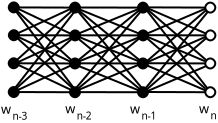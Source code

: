 <?xml version="1.0" encoding="UTF-8"?>
<dia:diagram xmlns:dia="http://www.lysator.liu.se/~alla/dia/">
  <dia:layer name="Background" visible="true" connectable="true" active="true">
    <dia:group>
      <dia:attribute name="meta">
        <dia:composite type="dict"/>
      </dia:attribute>
      <dia:attribute name="matrix"/>
      <dia:object type="Standard - Text" version="1" id="O0">
        <dia:attribute name="obj_pos">
          <dia:point val="10.178,5.492"/>
        </dia:attribute>
        <dia:attribute name="obj_bb">
          <dia:rectangle val="10.178,4.898;10.7,5.643"/>
        </dia:attribute>
        <dia:attribute name="text">
          <dia:composite type="text">
            <dia:attribute name="string">
              <dia:string>#w#</dia:string>
            </dia:attribute>
            <dia:attribute name="font">
              <dia:font family="sans" style="0" name="Helvetica"/>
            </dia:attribute>
            <dia:attribute name="height">
              <dia:real val="0.8"/>
            </dia:attribute>
            <dia:attribute name="pos">
              <dia:point val="10.178,5.492"/>
            </dia:attribute>
            <dia:attribute name="color">
              <dia:color val="#000000ff"/>
            </dia:attribute>
            <dia:attribute name="alignment">
              <dia:enum val="0"/>
            </dia:attribute>
          </dia:composite>
        </dia:attribute>
        <dia:attribute name="valign">
          <dia:enum val="3"/>
        </dia:attribute>
      </dia:object>
      <dia:object type="Standard - Text" version="1" id="O1">
        <dia:attribute name="obj_pos">
          <dia:point val="10.752,5.792"/>
        </dia:attribute>
        <dia:attribute name="obj_bb">
          <dia:rectangle val="10.752,5.321;11.58,5.912"/>
        </dia:attribute>
        <dia:attribute name="text">
          <dia:composite type="text">
            <dia:attribute name="string">
              <dia:string>#n-2#</dia:string>
            </dia:attribute>
            <dia:attribute name="font">
              <dia:font family="sans" style="0" name="Helvetica"/>
            </dia:attribute>
            <dia:attribute name="height">
              <dia:real val="0.635"/>
            </dia:attribute>
            <dia:attribute name="pos">
              <dia:point val="10.752,5.792"/>
            </dia:attribute>
            <dia:attribute name="color">
              <dia:color val="#000000ff"/>
            </dia:attribute>
            <dia:attribute name="alignment">
              <dia:enum val="0"/>
            </dia:attribute>
          </dia:composite>
        </dia:attribute>
        <dia:attribute name="valign">
          <dia:enum val="3"/>
        </dia:attribute>
      </dia:object>
    </dia:group>
    <dia:group>
      <dia:attribute name="meta">
        <dia:composite type="dict"/>
      </dia:attribute>
      <dia:attribute name="matrix"/>
      <dia:object type="Standard - Text" version="1" id="O2">
        <dia:attribute name="obj_pos">
          <dia:point val="6.963,5.509"/>
        </dia:attribute>
        <dia:attribute name="obj_bb">
          <dia:rectangle val="6.963,4.915;7.485,5.66"/>
        </dia:attribute>
        <dia:attribute name="text">
          <dia:composite type="text">
            <dia:attribute name="string">
              <dia:string>#w#</dia:string>
            </dia:attribute>
            <dia:attribute name="font">
              <dia:font family="sans" style="0" name="Helvetica"/>
            </dia:attribute>
            <dia:attribute name="height">
              <dia:real val="0.8"/>
            </dia:attribute>
            <dia:attribute name="pos">
              <dia:point val="6.963,5.509"/>
            </dia:attribute>
            <dia:attribute name="color">
              <dia:color val="#000000ff"/>
            </dia:attribute>
            <dia:attribute name="alignment">
              <dia:enum val="0"/>
            </dia:attribute>
          </dia:composite>
        </dia:attribute>
        <dia:attribute name="valign">
          <dia:enum val="3"/>
        </dia:attribute>
      </dia:object>
      <dia:object type="Standard - Text" version="1" id="O3">
        <dia:attribute name="obj_pos">
          <dia:point val="7.537,5.809"/>
        </dia:attribute>
        <dia:attribute name="obj_bb">
          <dia:rectangle val="7.537,5.337;8.365,5.928"/>
        </dia:attribute>
        <dia:attribute name="text">
          <dia:composite type="text">
            <dia:attribute name="string">
              <dia:string>#n-3#</dia:string>
            </dia:attribute>
            <dia:attribute name="font">
              <dia:font family="sans" style="0" name="Helvetica"/>
            </dia:attribute>
            <dia:attribute name="height">
              <dia:real val="0.635"/>
            </dia:attribute>
            <dia:attribute name="pos">
              <dia:point val="7.537,5.809"/>
            </dia:attribute>
            <dia:attribute name="color">
              <dia:color val="#000000ff"/>
            </dia:attribute>
            <dia:attribute name="alignment">
              <dia:enum val="0"/>
            </dia:attribute>
          </dia:composite>
        </dia:attribute>
        <dia:attribute name="valign">
          <dia:enum val="3"/>
        </dia:attribute>
      </dia:object>
    </dia:group>
    <dia:group>
      <dia:attribute name="meta">
        <dia:composite type="dict"/>
      </dia:attribute>
      <dia:attribute name="matrix"/>
      <dia:object type="Standard - Text" version="1" id="O4">
        <dia:attribute name="obj_pos">
          <dia:point val="13.41,5.502"/>
        </dia:attribute>
        <dia:attribute name="obj_bb">
          <dia:rectangle val="13.41,4.908;13.932,5.653"/>
        </dia:attribute>
        <dia:attribute name="text">
          <dia:composite type="text">
            <dia:attribute name="string">
              <dia:string>#w#</dia:string>
            </dia:attribute>
            <dia:attribute name="font">
              <dia:font family="sans" style="0" name="Helvetica"/>
            </dia:attribute>
            <dia:attribute name="height">
              <dia:real val="0.8"/>
            </dia:attribute>
            <dia:attribute name="pos">
              <dia:point val="13.41,5.502"/>
            </dia:attribute>
            <dia:attribute name="color">
              <dia:color val="#000000ff"/>
            </dia:attribute>
            <dia:attribute name="alignment">
              <dia:enum val="0"/>
            </dia:attribute>
          </dia:composite>
        </dia:attribute>
        <dia:attribute name="valign">
          <dia:enum val="3"/>
        </dia:attribute>
      </dia:object>
      <dia:object type="Standard - Text" version="1" id="O5">
        <dia:attribute name="obj_pos">
          <dia:point val="13.985,5.802"/>
        </dia:attribute>
        <dia:attribute name="obj_bb">
          <dia:rectangle val="13.985,5.331;14.812,5.922"/>
        </dia:attribute>
        <dia:attribute name="text">
          <dia:composite type="text">
            <dia:attribute name="string">
              <dia:string>#n-1#</dia:string>
            </dia:attribute>
            <dia:attribute name="font">
              <dia:font family="sans" style="0" name="Helvetica"/>
            </dia:attribute>
            <dia:attribute name="height">
              <dia:real val="0.635"/>
            </dia:attribute>
            <dia:attribute name="pos">
              <dia:point val="13.985,5.802"/>
            </dia:attribute>
            <dia:attribute name="color">
              <dia:color val="#000000ff"/>
            </dia:attribute>
            <dia:attribute name="alignment">
              <dia:enum val="0"/>
            </dia:attribute>
          </dia:composite>
        </dia:attribute>
        <dia:attribute name="valign">
          <dia:enum val="3"/>
        </dia:attribute>
      </dia:object>
    </dia:group>
    <dia:group>
      <dia:attribute name="meta">
        <dia:composite type="dict"/>
      </dia:attribute>
      <dia:attribute name="matrix"/>
      <dia:object type="Standard - Text" version="1" id="O6">
        <dia:attribute name="obj_pos">
          <dia:point val="16.867,5.487"/>
        </dia:attribute>
        <dia:attribute name="obj_bb">
          <dia:rectangle val="16.867,4.893;17.39,5.638"/>
        </dia:attribute>
        <dia:attribute name="text">
          <dia:composite type="text">
            <dia:attribute name="string">
              <dia:string>#w#</dia:string>
            </dia:attribute>
            <dia:attribute name="font">
              <dia:font family="sans" style="0" name="Helvetica"/>
            </dia:attribute>
            <dia:attribute name="height">
              <dia:real val="0.8"/>
            </dia:attribute>
            <dia:attribute name="pos">
              <dia:point val="16.867,5.487"/>
            </dia:attribute>
            <dia:attribute name="color">
              <dia:color val="#000000ff"/>
            </dia:attribute>
            <dia:attribute name="alignment">
              <dia:enum val="0"/>
            </dia:attribute>
          </dia:composite>
        </dia:attribute>
        <dia:attribute name="valign">
          <dia:enum val="3"/>
        </dia:attribute>
      </dia:object>
      <dia:object type="Standard - Text" version="1" id="O7">
        <dia:attribute name="obj_pos">
          <dia:point val="17.442,5.787"/>
        </dia:attribute>
        <dia:attribute name="obj_bb">
          <dia:rectangle val="17.442,5.316;17.765,5.907"/>
        </dia:attribute>
        <dia:attribute name="text">
          <dia:composite type="text">
            <dia:attribute name="string">
              <dia:string>#n#</dia:string>
            </dia:attribute>
            <dia:attribute name="font">
              <dia:font family="sans" style="0" name="Helvetica"/>
            </dia:attribute>
            <dia:attribute name="height">
              <dia:real val="0.635"/>
            </dia:attribute>
            <dia:attribute name="pos">
              <dia:point val="17.442,5.787"/>
            </dia:attribute>
            <dia:attribute name="color">
              <dia:color val="#000000ff"/>
            </dia:attribute>
            <dia:attribute name="alignment">
              <dia:enum val="0"/>
            </dia:attribute>
          </dia:composite>
        </dia:attribute>
        <dia:attribute name="valign">
          <dia:enum val="3"/>
        </dia:attribute>
      </dia:object>
    </dia:group>
    <dia:group>
      <dia:attribute name="meta">
        <dia:composite type="dict"/>
      </dia:attribute>
      <dia:attribute name="matrix"/>
      <dia:object type="Standard - Line" version="0" id="O8">
        <dia:attribute name="obj_pos">
          <dia:point val="7.35,4.425"/>
        </dia:attribute>
        <dia:attribute name="obj_bb">
          <dia:rectangle val="7.279,4.105;10.983,4.756"/>
        </dia:attribute>
        <dia:attribute name="conn_endpoints">
          <dia:point val="7.35,4.425"/>
          <dia:point val="10.912,4.436"/>
        </dia:attribute>
        <dia:attribute name="numcp">
          <dia:int val="1"/>
        </dia:attribute>
        <dia:attribute name="start_arrow">
          <dia:enum val="8"/>
        </dia:attribute>
        <dia:attribute name="start_arrow_length">
          <dia:real val="0.5"/>
        </dia:attribute>
        <dia:attribute name="start_arrow_width">
          <dia:real val="0.5"/>
        </dia:attribute>
        <dia:attribute name="end_arrow">
          <dia:enum val="8"/>
        </dia:attribute>
        <dia:attribute name="end_arrow_length">
          <dia:real val="0.5"/>
        </dia:attribute>
        <dia:attribute name="end_arrow_width">
          <dia:real val="0.5"/>
        </dia:attribute>
      </dia:object>
      <dia:object type="Standard - Line" version="0" id="O9">
        <dia:attribute name="obj_pos">
          <dia:point val="10.763,4.43"/>
        </dia:attribute>
        <dia:attribute name="obj_bb">
          <dia:rectangle val="10.713,4.115;14.383,4.756"/>
        </dia:attribute>
        <dia:attribute name="conn_endpoints">
          <dia:point val="10.763,4.43"/>
          <dia:point val="14.312,4.436"/>
        </dia:attribute>
        <dia:attribute name="numcp">
          <dia:int val="1"/>
        </dia:attribute>
        <dia:attribute name="end_arrow">
          <dia:enum val="8"/>
        </dia:attribute>
        <dia:attribute name="end_arrow_length">
          <dia:real val="0.5"/>
        </dia:attribute>
        <dia:attribute name="end_arrow_width">
          <dia:real val="0.5"/>
        </dia:attribute>
      </dia:object>
      <dia:object type="Standard - Line" version="0" id="O10">
        <dia:attribute name="obj_pos">
          <dia:point val="14.238,4.424"/>
        </dia:attribute>
        <dia:attribute name="obj_bb">
          <dia:rectangle val="14.187,4.114;17.778,4.756"/>
        </dia:attribute>
        <dia:attribute name="conn_endpoints">
          <dia:point val="14.238,4.424"/>
          <dia:point val="17.728,4.436"/>
        </dia:attribute>
        <dia:attribute name="numcp">
          <dia:int val="1"/>
        </dia:attribute>
        <dia:attribute name="end_arrow">
          <dia:enum val="9"/>
        </dia:attribute>
        <dia:attribute name="end_arrow_length">
          <dia:real val="0.5"/>
        </dia:attribute>
        <dia:attribute name="end_arrow_width">
          <dia:real val="0.5"/>
        </dia:attribute>
      </dia:object>
    </dia:group>
    <dia:group>
      <dia:attribute name="meta">
        <dia:composite type="dict"/>
      </dia:attribute>
      <dia:attribute name="matrix"/>
      <dia:object type="Standard - Line" version="0" id="O11">
        <dia:attribute name="obj_pos">
          <dia:point val="7.351,0.194"/>
        </dia:attribute>
        <dia:attribute name="obj_bb">
          <dia:rectangle val="7.28,-0.126;10.984,0.525"/>
        </dia:attribute>
        <dia:attribute name="conn_endpoints">
          <dia:point val="7.351,0.194"/>
          <dia:point val="10.913,0.205"/>
        </dia:attribute>
        <dia:attribute name="numcp">
          <dia:int val="1"/>
        </dia:attribute>
        <dia:attribute name="start_arrow">
          <dia:enum val="8"/>
        </dia:attribute>
        <dia:attribute name="start_arrow_length">
          <dia:real val="0.5"/>
        </dia:attribute>
        <dia:attribute name="start_arrow_width">
          <dia:real val="0.5"/>
        </dia:attribute>
        <dia:attribute name="end_arrow">
          <dia:enum val="8"/>
        </dia:attribute>
        <dia:attribute name="end_arrow_length">
          <dia:real val="0.5"/>
        </dia:attribute>
        <dia:attribute name="end_arrow_width">
          <dia:real val="0.5"/>
        </dia:attribute>
      </dia:object>
      <dia:object type="Standard - Line" version="0" id="O12">
        <dia:attribute name="obj_pos">
          <dia:point val="10.764,0.199"/>
        </dia:attribute>
        <dia:attribute name="obj_bb">
          <dia:rectangle val="10.714,-0.116;14.384,0.526"/>
        </dia:attribute>
        <dia:attribute name="conn_endpoints">
          <dia:point val="10.764,0.199"/>
          <dia:point val="14.313,0.205"/>
        </dia:attribute>
        <dia:attribute name="numcp">
          <dia:int val="1"/>
        </dia:attribute>
        <dia:attribute name="end_arrow">
          <dia:enum val="8"/>
        </dia:attribute>
        <dia:attribute name="end_arrow_length">
          <dia:real val="0.5"/>
        </dia:attribute>
        <dia:attribute name="end_arrow_width">
          <dia:real val="0.5"/>
        </dia:attribute>
      </dia:object>
      <dia:object type="Standard - Line" version="0" id="O13">
        <dia:attribute name="obj_pos">
          <dia:point val="14.238,0.193"/>
        </dia:attribute>
        <dia:attribute name="obj_bb">
          <dia:rectangle val="14.188,-0.116;17.779,0.525"/>
        </dia:attribute>
        <dia:attribute name="conn_endpoints">
          <dia:point val="14.238,0.193"/>
          <dia:point val="17.728,0.205"/>
        </dia:attribute>
        <dia:attribute name="numcp">
          <dia:int val="1"/>
        </dia:attribute>
        <dia:attribute name="end_arrow">
          <dia:enum val="9"/>
        </dia:attribute>
        <dia:attribute name="end_arrow_length">
          <dia:real val="0.5"/>
        </dia:attribute>
        <dia:attribute name="end_arrow_width">
          <dia:real val="0.5"/>
        </dia:attribute>
      </dia:object>
    </dia:group>
    <dia:group>
      <dia:attribute name="meta">
        <dia:composite type="dict"/>
      </dia:attribute>
      <dia:attribute name="matrix"/>
      <dia:object type="Standard - Line" version="0" id="O14">
        <dia:attribute name="obj_pos">
          <dia:point val="7.356,1.584"/>
        </dia:attribute>
        <dia:attribute name="obj_bb">
          <dia:rectangle val="7.285,1.264;10.989,1.915"/>
        </dia:attribute>
        <dia:attribute name="conn_endpoints">
          <dia:point val="7.356,1.584"/>
          <dia:point val="10.918,1.595"/>
        </dia:attribute>
        <dia:attribute name="numcp">
          <dia:int val="1"/>
        </dia:attribute>
        <dia:attribute name="start_arrow">
          <dia:enum val="8"/>
        </dia:attribute>
        <dia:attribute name="start_arrow_length">
          <dia:real val="0.5"/>
        </dia:attribute>
        <dia:attribute name="start_arrow_width">
          <dia:real val="0.5"/>
        </dia:attribute>
        <dia:attribute name="end_arrow">
          <dia:enum val="8"/>
        </dia:attribute>
        <dia:attribute name="end_arrow_length">
          <dia:real val="0.5"/>
        </dia:attribute>
        <dia:attribute name="end_arrow_width">
          <dia:real val="0.5"/>
        </dia:attribute>
      </dia:object>
      <dia:object type="Standard - Line" version="0" id="O15">
        <dia:attribute name="obj_pos">
          <dia:point val="10.769,1.589"/>
        </dia:attribute>
        <dia:attribute name="obj_bb">
          <dia:rectangle val="10.719,1.274;14.389,1.916"/>
        </dia:attribute>
        <dia:attribute name="conn_endpoints">
          <dia:point val="10.769,1.589"/>
          <dia:point val="14.318,1.595"/>
        </dia:attribute>
        <dia:attribute name="numcp">
          <dia:int val="1"/>
        </dia:attribute>
        <dia:attribute name="end_arrow">
          <dia:enum val="8"/>
        </dia:attribute>
        <dia:attribute name="end_arrow_length">
          <dia:real val="0.5"/>
        </dia:attribute>
        <dia:attribute name="end_arrow_width">
          <dia:real val="0.5"/>
        </dia:attribute>
      </dia:object>
      <dia:object type="Standard - Line" version="0" id="O16">
        <dia:attribute name="obj_pos">
          <dia:point val="14.243,1.583"/>
        </dia:attribute>
        <dia:attribute name="obj_bb">
          <dia:rectangle val="14.193,1.274;17.784,1.915"/>
        </dia:attribute>
        <dia:attribute name="conn_endpoints">
          <dia:point val="14.243,1.583"/>
          <dia:point val="17.733,1.595"/>
        </dia:attribute>
        <dia:attribute name="numcp">
          <dia:int val="1"/>
        </dia:attribute>
        <dia:attribute name="end_arrow">
          <dia:enum val="9"/>
        </dia:attribute>
        <dia:attribute name="end_arrow_length">
          <dia:real val="0.5"/>
        </dia:attribute>
        <dia:attribute name="end_arrow_width">
          <dia:real val="0.5"/>
        </dia:attribute>
      </dia:object>
    </dia:group>
    <dia:group>
      <dia:attribute name="meta">
        <dia:composite type="dict"/>
      </dia:attribute>
      <dia:attribute name="matrix"/>
      <dia:object type="Standard - Line" version="0" id="O17">
        <dia:attribute name="obj_pos">
          <dia:point val="7.348,2.987"/>
        </dia:attribute>
        <dia:attribute name="obj_bb">
          <dia:rectangle val="7.277,2.667;10.981,3.318"/>
        </dia:attribute>
        <dia:attribute name="conn_endpoints">
          <dia:point val="7.348,2.987"/>
          <dia:point val="10.911,2.998"/>
        </dia:attribute>
        <dia:attribute name="numcp">
          <dia:int val="1"/>
        </dia:attribute>
        <dia:attribute name="start_arrow">
          <dia:enum val="8"/>
        </dia:attribute>
        <dia:attribute name="start_arrow_length">
          <dia:real val="0.5"/>
        </dia:attribute>
        <dia:attribute name="start_arrow_width">
          <dia:real val="0.5"/>
        </dia:attribute>
        <dia:attribute name="end_arrow">
          <dia:enum val="8"/>
        </dia:attribute>
        <dia:attribute name="end_arrow_length">
          <dia:real val="0.5"/>
        </dia:attribute>
        <dia:attribute name="end_arrow_width">
          <dia:real val="0.5"/>
        </dia:attribute>
      </dia:object>
      <dia:object type="Standard - Line" version="0" id="O18">
        <dia:attribute name="obj_pos">
          <dia:point val="10.761,2.991"/>
        </dia:attribute>
        <dia:attribute name="obj_bb">
          <dia:rectangle val="10.711,2.677;14.381,3.318"/>
        </dia:attribute>
        <dia:attribute name="conn_endpoints">
          <dia:point val="10.761,2.991"/>
          <dia:point val="14.311,2.998"/>
        </dia:attribute>
        <dia:attribute name="numcp">
          <dia:int val="1"/>
        </dia:attribute>
        <dia:attribute name="end_arrow">
          <dia:enum val="8"/>
        </dia:attribute>
        <dia:attribute name="end_arrow_length">
          <dia:real val="0.5"/>
        </dia:attribute>
        <dia:attribute name="end_arrow_width">
          <dia:real val="0.5"/>
        </dia:attribute>
      </dia:object>
      <dia:object type="Standard - Line" version="0" id="O19">
        <dia:attribute name="obj_pos">
          <dia:point val="14.236,2.985"/>
        </dia:attribute>
        <dia:attribute name="obj_bb">
          <dia:rectangle val="14.185,2.676;17.776,3.317"/>
        </dia:attribute>
        <dia:attribute name="conn_endpoints">
          <dia:point val="14.236,2.985"/>
          <dia:point val="17.726,2.998"/>
        </dia:attribute>
        <dia:attribute name="numcp">
          <dia:int val="1"/>
        </dia:attribute>
        <dia:attribute name="end_arrow">
          <dia:enum val="9"/>
        </dia:attribute>
        <dia:attribute name="end_arrow_length">
          <dia:real val="0.5"/>
        </dia:attribute>
        <dia:attribute name="end_arrow_width">
          <dia:real val="0.5"/>
        </dia:attribute>
      </dia:object>
    </dia:group>
    <dia:object type="Standard - Line" version="0" id="O20">
      <dia:attribute name="obj_pos">
        <dia:point val="7.617,4.409"/>
      </dia:attribute>
      <dia:attribute name="obj_bb">
        <dia:rectangle val="7.551,2.918;10.771,4.476"/>
      </dia:attribute>
      <dia:attribute name="conn_endpoints">
        <dia:point val="7.617,4.409"/>
        <dia:point val="10.705,2.984"/>
      </dia:attribute>
      <dia:attribute name="numcp">
        <dia:int val="1"/>
      </dia:attribute>
    </dia:object>
    <dia:object type="Standard - Line" version="0" id="O21">
      <dia:attribute name="obj_pos">
        <dia:point val="7.605,1.577"/>
      </dia:attribute>
      <dia:attribute name="obj_bb">
        <dia:rectangle val="7.539,0.085;10.759,1.643"/>
      </dia:attribute>
      <dia:attribute name="conn_endpoints">
        <dia:point val="7.605,1.577"/>
        <dia:point val="10.693,0.152"/>
      </dia:attribute>
      <dia:attribute name="numcp">
        <dia:int val="1"/>
      </dia:attribute>
    </dia:object>
    <dia:object type="Standard - Line" version="0" id="O22">
      <dia:attribute name="obj_pos">
        <dia:point val="7.626,3.016"/>
      </dia:attribute>
      <dia:attribute name="obj_bb">
        <dia:rectangle val="7.56,1.524;10.78,3.082"/>
      </dia:attribute>
      <dia:attribute name="conn_endpoints">
        <dia:point val="7.626,3.016"/>
        <dia:point val="10.714,1.591"/>
      </dia:attribute>
      <dia:attribute name="numcp">
        <dia:int val="1"/>
      </dia:attribute>
    </dia:object>
    <dia:object type="Standard - Line" version="0" id="O23">
      <dia:attribute name="obj_pos">
        <dia:point val="10.818,1.509"/>
      </dia:attribute>
      <dia:attribute name="obj_bb">
        <dia:rectangle val="10.752,0.139;14.075,1.574"/>
      </dia:attribute>
      <dia:attribute name="conn_endpoints">
        <dia:point val="10.818,1.509"/>
        <dia:point val="14.01,0.204"/>
      </dia:attribute>
      <dia:attribute name="numcp">
        <dia:int val="1"/>
      </dia:attribute>
    </dia:object>
    <dia:object type="Standard - Line" version="0" id="O24">
      <dia:attribute name="obj_pos">
        <dia:point val="10.693,2.959"/>
      </dia:attribute>
      <dia:attribute name="obj_bb">
        <dia:rectangle val="10.627,1.544;14.133,3.024"/>
      </dia:attribute>
      <dia:attribute name="conn_endpoints">
        <dia:point val="10.693,2.959"/>
        <dia:point val="14.068,1.609"/>
      </dia:attribute>
      <dia:attribute name="numcp">
        <dia:int val="1"/>
      </dia:attribute>
    </dia:object>
    <dia:object type="Standard - Line" version="0" id="O25">
      <dia:attribute name="obj_pos">
        <dia:point val="10.742,4.359"/>
      </dia:attribute>
      <dia:attribute name="obj_bb">
        <dia:rectangle val="10.677,2.919;14.095,4.425"/>
      </dia:attribute>
      <dia:attribute name="conn_endpoints">
        <dia:point val="10.742,4.359"/>
        <dia:point val="14.03,2.984"/>
      </dia:attribute>
      <dia:attribute name="numcp">
        <dia:int val="1"/>
      </dia:attribute>
    </dia:object>
    <dia:object type="Standard - Line" version="0" id="O26">
      <dia:attribute name="obj_pos">
        <dia:point val="7.643,2.984"/>
      </dia:attribute>
      <dia:attribute name="obj_bb">
        <dia:rectangle val="7.576,2.918;10.747,4.488"/>
      </dia:attribute>
      <dia:attribute name="conn_endpoints">
        <dia:point val="7.643,2.984"/>
        <dia:point val="10.68,4.422"/>
      </dia:attribute>
      <dia:attribute name="numcp">
        <dia:int val="1"/>
      </dia:attribute>
    </dia:object>
    <dia:object type="Standard - Line" version="0" id="O27">
      <dia:attribute name="obj_pos">
        <dia:point val="7.63,0.177"/>
      </dia:attribute>
      <dia:attribute name="obj_bb">
        <dia:rectangle val="7.564,0.11;10.734,1.681"/>
      </dia:attribute>
      <dia:attribute name="conn_endpoints">
        <dia:point val="7.63,0.177"/>
        <dia:point val="10.668,1.615"/>
      </dia:attribute>
      <dia:attribute name="numcp">
        <dia:int val="1"/>
      </dia:attribute>
    </dia:object>
    <dia:object type="Standard - Line" version="0" id="O28">
      <dia:attribute name="obj_pos">
        <dia:point val="7.627,1.578"/>
      </dia:attribute>
      <dia:attribute name="obj_bb">
        <dia:rectangle val="7.56,1.512;10.731,3.082"/>
      </dia:attribute>
      <dia:attribute name="conn_endpoints">
        <dia:point val="7.627,1.578"/>
        <dia:point val="10.664,3.016"/>
      </dia:attribute>
      <dia:attribute name="numcp">
        <dia:int val="1"/>
      </dia:attribute>
    </dia:object>
    <dia:object type="Standard - Line" version="0" id="O29">
      <dia:attribute name="obj_pos">
        <dia:point val="10.698,0.217"/>
      </dia:attribute>
      <dia:attribute name="obj_bb">
        <dia:rectangle val="10.633,0.152;14.133,1.649"/>
      </dia:attribute>
      <dia:attribute name="conn_endpoints">
        <dia:point val="10.698,0.217"/>
        <dia:point val="14.068,1.584"/>
      </dia:attribute>
      <dia:attribute name="numcp">
        <dia:int val="1"/>
      </dia:attribute>
    </dia:object>
    <dia:object type="Standard - Line" version="0" id="O30">
      <dia:attribute name="obj_pos">
        <dia:point val="10.691,3.063"/>
      </dia:attribute>
      <dia:attribute name="obj_bb">
        <dia:rectangle val="10.626,2.998;14.126,4.495"/>
      </dia:attribute>
      <dia:attribute name="conn_endpoints">
        <dia:point val="10.691,3.063"/>
        <dia:point val="14.061,4.43"/>
      </dia:attribute>
      <dia:attribute name="numcp">
        <dia:int val="1"/>
      </dia:attribute>
    </dia:object>
    <dia:object type="Standard - Line" version="0" id="O31">
      <dia:attribute name="obj_pos">
        <dia:point val="10.65,1.589"/>
      </dia:attribute>
      <dia:attribute name="obj_bb">
        <dia:rectangle val="10.585,1.524;14.085,3.022"/>
      </dia:attribute>
      <dia:attribute name="conn_endpoints">
        <dia:point val="10.65,1.589"/>
        <dia:point val="14.02,2.957"/>
      </dia:attribute>
      <dia:attribute name="numcp">
        <dia:int val="1"/>
      </dia:attribute>
    </dia:object>
    <dia:object type="Standard - Line" version="0" id="O32">
      <dia:attribute name="obj_pos">
        <dia:point val="7.643,0.259"/>
      </dia:attribute>
      <dia:attribute name="obj_bb">
        <dia:rectangle val="7.572,0.189;10.763,3.092"/>
      </dia:attribute>
      <dia:attribute name="conn_endpoints">
        <dia:point val="7.643,0.259"/>
        <dia:point val="10.693,3.022"/>
      </dia:attribute>
      <dia:attribute name="numcp">
        <dia:int val="1"/>
      </dia:attribute>
    </dia:object>
    <dia:object type="Standard - Line" version="0" id="O33">
      <dia:attribute name="obj_pos">
        <dia:point val="10.634,0.169"/>
      </dia:attribute>
      <dia:attribute name="obj_bb">
        <dia:rectangle val="10.564,0.098;14.113,3.03"/>
      </dia:attribute>
      <dia:attribute name="conn_endpoints">
        <dia:point val="10.634,0.169"/>
        <dia:point val="14.043,2.959"/>
      </dia:attribute>
      <dia:attribute name="numcp">
        <dia:int val="1"/>
      </dia:attribute>
    </dia:object>
    <dia:object type="Standard - Line" version="0" id="O34">
      <dia:attribute name="obj_pos">
        <dia:point val="7.643,1.607"/>
      </dia:attribute>
      <dia:attribute name="obj_bb">
        <dia:rectangle val="7.572,1.537;10.764,4.44"/>
      </dia:attribute>
      <dia:attribute name="conn_endpoints">
        <dia:point val="7.643,1.607"/>
        <dia:point val="10.693,4.37"/>
      </dia:attribute>
      <dia:attribute name="numcp">
        <dia:int val="1"/>
      </dia:attribute>
    </dia:object>
    <dia:object type="Standard - Line" version="0" id="O35">
      <dia:attribute name="obj_pos">
        <dia:point val="10.643,1.609"/>
      </dia:attribute>
      <dia:attribute name="obj_bb">
        <dia:rectangle val="10.572,1.539;14.179,4.517"/>
      </dia:attribute>
      <dia:attribute name="conn_endpoints">
        <dia:point val="10.643,1.609"/>
        <dia:point val="14.109,4.447"/>
      </dia:attribute>
      <dia:attribute name="numcp">
        <dia:int val="1"/>
      </dia:attribute>
    </dia:object>
    <dia:object type="Standard - Line" version="0" id="O36">
      <dia:attribute name="obj_pos">
        <dia:point val="7.63,0.284"/>
      </dia:attribute>
      <dia:attribute name="obj_bb">
        <dia:rectangle val="7.56,0.214;10.838,4.517"/>
      </dia:attribute>
      <dia:attribute name="conn_endpoints">
        <dia:point val="7.63,0.284"/>
        <dia:point val="10.768,4.447"/>
      </dia:attribute>
      <dia:attribute name="numcp">
        <dia:int val="1"/>
      </dia:attribute>
    </dia:object>
    <dia:object type="Standard - Line" version="0" id="O37">
      <dia:attribute name="obj_pos">
        <dia:point val="10.659,0.206"/>
      </dia:attribute>
      <dia:attribute name="obj_bb">
        <dia:rectangle val="10.588,0.135;14.225,4.48"/>
      </dia:attribute>
      <dia:attribute name="conn_endpoints">
        <dia:point val="10.659,0.206"/>
        <dia:point val="14.155,4.409"/>
      </dia:attribute>
      <dia:attribute name="numcp">
        <dia:int val="1"/>
      </dia:attribute>
    </dia:object>
    <dia:object type="Standard - Line" version="0" id="O38">
      <dia:attribute name="obj_pos">
        <dia:point val="14.105,0.157"/>
      </dia:attribute>
      <dia:attribute name="obj_bb">
        <dia:rectangle val="14.035,0.087;17.366,4.329"/>
      </dia:attribute>
      <dia:attribute name="conn_endpoints">
        <dia:point val="14.105,0.157"/>
        <dia:point val="17.296,4.259"/>
      </dia:attribute>
      <dia:attribute name="numcp">
        <dia:int val="1"/>
      </dia:attribute>
    </dia:object>
    <dia:object type="Standard - Line" version="0" id="O39">
      <dia:attribute name="obj_pos">
        <dia:point val="7.612,4.347"/>
      </dia:attribute>
      <dia:attribute name="obj_bb">
        <dia:rectangle val="7.542,1.576;10.704,4.417"/>
      </dia:attribute>
      <dia:attribute name="conn_endpoints">
        <dia:point val="7.612,4.347"/>
        <dia:point val="10.634,1.647"/>
      </dia:attribute>
      <dia:attribute name="numcp">
        <dia:int val="1"/>
      </dia:attribute>
    </dia:object>
    <dia:object type="Standard - Line" version="0" id="O40">
      <dia:attribute name="obj_pos">
        <dia:point val="7.704,2.869"/>
      </dia:attribute>
      <dia:attribute name="obj_bb">
        <dia:rectangle val="7.634,0.098;10.796,2.939"/>
      </dia:attribute>
      <dia:attribute name="conn_endpoints">
        <dia:point val="7.704,2.869"/>
        <dia:point val="10.725,0.169"/>
      </dia:attribute>
      <dia:attribute name="numcp">
        <dia:int val="1"/>
      </dia:attribute>
    </dia:object>
    <dia:object type="Standard - Line" version="0" id="O41">
      <dia:attribute name="obj_pos">
        <dia:point val="10.688,4.357"/>
      </dia:attribute>
      <dia:attribute name="obj_bb">
        <dia:rectangle val="10.618,1.551;14.095,4.428"/>
      </dia:attribute>
      <dia:attribute name="conn_endpoints">
        <dia:point val="10.688,4.357"/>
        <dia:point val="14.025,1.622"/>
      </dia:attribute>
      <dia:attribute name="numcp">
        <dia:int val="1"/>
      </dia:attribute>
    </dia:object>
    <dia:object type="Standard - Line" version="0" id="O42">
      <dia:attribute name="obj_pos">
        <dia:point val="10.667,2.966"/>
      </dia:attribute>
      <dia:attribute name="obj_bb">
        <dia:rectangle val="10.596,0.16;14.074,3.037"/>
      </dia:attribute>
      <dia:attribute name="conn_endpoints">
        <dia:point val="10.667,2.966"/>
        <dia:point val="14.004,0.231"/>
      </dia:attribute>
      <dia:attribute name="numcp">
        <dia:int val="1"/>
      </dia:attribute>
    </dia:object>
    <dia:object type="Standard - Line" version="0" id="O43">
      <dia:attribute name="obj_pos">
        <dia:point val="14.075,4.443"/>
      </dia:attribute>
      <dia:attribute name="obj_bb">
        <dia:rectangle val="14.005,1.664;17.292,4.513"/>
      </dia:attribute>
      <dia:attribute name="conn_endpoints">
        <dia:point val="14.075,4.443"/>
        <dia:point val="17.221,1.734"/>
      </dia:attribute>
      <dia:attribute name="numcp">
        <dia:int val="1"/>
      </dia:attribute>
    </dia:object>
    <dia:object type="Standard - Line" version="0" id="O44">
      <dia:attribute name="obj_pos">
        <dia:point val="14.075,3.039"/>
      </dia:attribute>
      <dia:attribute name="obj_bb">
        <dia:rectangle val="14.005,0.26;17.292,3.11"/>
      </dia:attribute>
      <dia:attribute name="conn_endpoints">
        <dia:point val="14.075,3.039"/>
        <dia:point val="17.221,0.331"/>
      </dia:attribute>
      <dia:attribute name="numcp">
        <dia:int val="1"/>
      </dia:attribute>
    </dia:object>
    <dia:object type="Standard - Line" version="0" id="O45">
      <dia:attribute name="obj_pos">
        <dia:point val="7.609,4.297"/>
      </dia:attribute>
      <dia:attribute name="obj_bb">
        <dia:rectangle val="7.538,0.164;10.841,4.367"/>
      </dia:attribute>
      <dia:attribute name="conn_endpoints">
        <dia:point val="7.609,4.297"/>
        <dia:point val="10.771,0.234"/>
      </dia:attribute>
      <dia:attribute name="numcp">
        <dia:int val="1"/>
      </dia:attribute>
    </dia:object>
    <dia:object type="Standard - Line" version="0" id="O46">
      <dia:attribute name="obj_pos">
        <dia:point val="10.65,4.306"/>
      </dia:attribute>
      <dia:attribute name="obj_bb">
        <dia:rectangle val="10.579,0.139;14.179,4.376"/>
      </dia:attribute>
      <dia:attribute name="conn_endpoints">
        <dia:point val="10.65,4.306"/>
        <dia:point val="14.109,0.209"/>
      </dia:attribute>
      <dia:attribute name="numcp">
        <dia:int val="1"/>
      </dia:attribute>
    </dia:object>
    <dia:object type="Standard - Line" version="0" id="O47">
      <dia:attribute name="obj_pos">
        <dia:point val="14.034,4.432"/>
      </dia:attribute>
      <dia:attribute name="obj_bb">
        <dia:rectangle val="13.963,0.351;17.366,4.502"/>
      </dia:attribute>
      <dia:attribute name="conn_endpoints">
        <dia:point val="14.034,4.432"/>
        <dia:point val="17.296,0.422"/>
      </dia:attribute>
      <dia:attribute name="numcp">
        <dia:int val="1"/>
      </dia:attribute>
    </dia:object>
    <dia:object type="Standard - Line" version="0" id="O48">
      <dia:attribute name="obj_pos">
        <dia:point val="14.184,0.209"/>
      </dia:attribute>
      <dia:attribute name="obj_bb">
        <dia:rectangle val="14.113,0.139;17.296,2.901"/>
      </dia:attribute>
      <dia:attribute name="conn_endpoints">
        <dia:point val="14.184,0.209"/>
        <dia:point val="17.225,2.831"/>
      </dia:attribute>
      <dia:attribute name="numcp">
        <dia:int val="1"/>
      </dia:attribute>
    </dia:object>
    <dia:object type="Standard - Line" version="0" id="O49">
      <dia:attribute name="obj_pos">
        <dia:point val="14.15,1.643"/>
      </dia:attribute>
      <dia:attribute name="obj_bb">
        <dia:rectangle val="14.08,1.573;17.262,4.336"/>
      </dia:attribute>
      <dia:attribute name="conn_endpoints">
        <dia:point val="14.15,1.643"/>
        <dia:point val="17.192,4.265"/>
      </dia:attribute>
      <dia:attribute name="numcp">
        <dia:int val="1"/>
      </dia:attribute>
    </dia:object>
    <dia:object type="Standard - Line" version="0" id="O50">
      <dia:attribute name="obj_pos">
        <dia:point val="14.171,0.184"/>
      </dia:attribute>
      <dia:attribute name="obj_bb">
        <dia:rectangle val="14.105,0.118;17.316,1.585"/>
      </dia:attribute>
      <dia:attribute name="conn_endpoints">
        <dia:point val="14.171,0.184"/>
        <dia:point val="17.25,1.519"/>
      </dia:attribute>
      <dia:attribute name="numcp">
        <dia:int val="1"/>
      </dia:attribute>
    </dia:object>
    <dia:object type="Standard - Line" version="0" id="O51">
      <dia:attribute name="obj_pos">
        <dia:point val="14.146,3.047"/>
      </dia:attribute>
      <dia:attribute name="obj_bb">
        <dia:rectangle val="14.081,2.981;17.254,4.412"/>
      </dia:attribute>
      <dia:attribute name="conn_endpoints">
        <dia:point val="14.146,3.047"/>
        <dia:point val="17.188,4.346"/>
      </dia:attribute>
      <dia:attribute name="numcp">
        <dia:int val="1"/>
      </dia:attribute>
    </dia:object>
    <dia:object type="Standard - Line" version="0" id="O52">
      <dia:attribute name="obj_pos">
        <dia:point val="14.121,1.597"/>
      </dia:attribute>
      <dia:attribute name="obj_bb">
        <dia:rectangle val="14.056,1.531;17.225,2.951"/>
      </dia:attribute>
      <dia:attribute name="conn_endpoints">
        <dia:point val="14.121,1.597"/>
        <dia:point val="17.16,2.885"/>
      </dia:attribute>
      <dia:attribute name="numcp">
        <dia:int val="1"/>
      </dia:attribute>
    </dia:object>
    <dia:object type="Standard - Line" version="0" id="O53">
      <dia:attribute name="obj_pos">
        <dia:point val="14.071,1.584"/>
      </dia:attribute>
      <dia:attribute name="obj_bb">
        <dia:rectangle val="14.005,0.198;17.236,1.65"/>
      </dia:attribute>
      <dia:attribute name="conn_endpoints">
        <dia:point val="14.071,1.584"/>
        <dia:point val="17.17,0.263"/>
      </dia:attribute>
      <dia:attribute name="numcp">
        <dia:int val="1"/>
      </dia:attribute>
    </dia:object>
    <dia:object type="Standard - Line" version="0" id="O54">
      <dia:attribute name="obj_pos">
        <dia:point val="14.095,4.459"/>
      </dia:attribute>
      <dia:attribute name="obj_bb">
        <dia:rectangle val="14.03,3.073;17.26,4.525"/>
      </dia:attribute>
      <dia:attribute name="conn_endpoints">
        <dia:point val="14.095,4.459"/>
        <dia:point val="17.195,3.139"/>
      </dia:attribute>
      <dia:attribute name="numcp">
        <dia:int val="1"/>
      </dia:attribute>
    </dia:object>
    <dia:object type="Standard - Line" version="0" id="O55">
      <dia:attribute name="obj_pos">
        <dia:point val="14.184,2.972"/>
      </dia:attribute>
      <dia:attribute name="obj_bb">
        <dia:rectangle val="14.118,1.599;17.257,3.038"/>
      </dia:attribute>
      <dia:attribute name="conn_endpoints">
        <dia:point val="14.184,2.972"/>
        <dia:point val="17.191,1.665"/>
      </dia:attribute>
      <dia:attribute name="numcp">
        <dia:int val="1"/>
      </dia:attribute>
    </dia:object>
  </dia:layer>
</dia:diagram>
